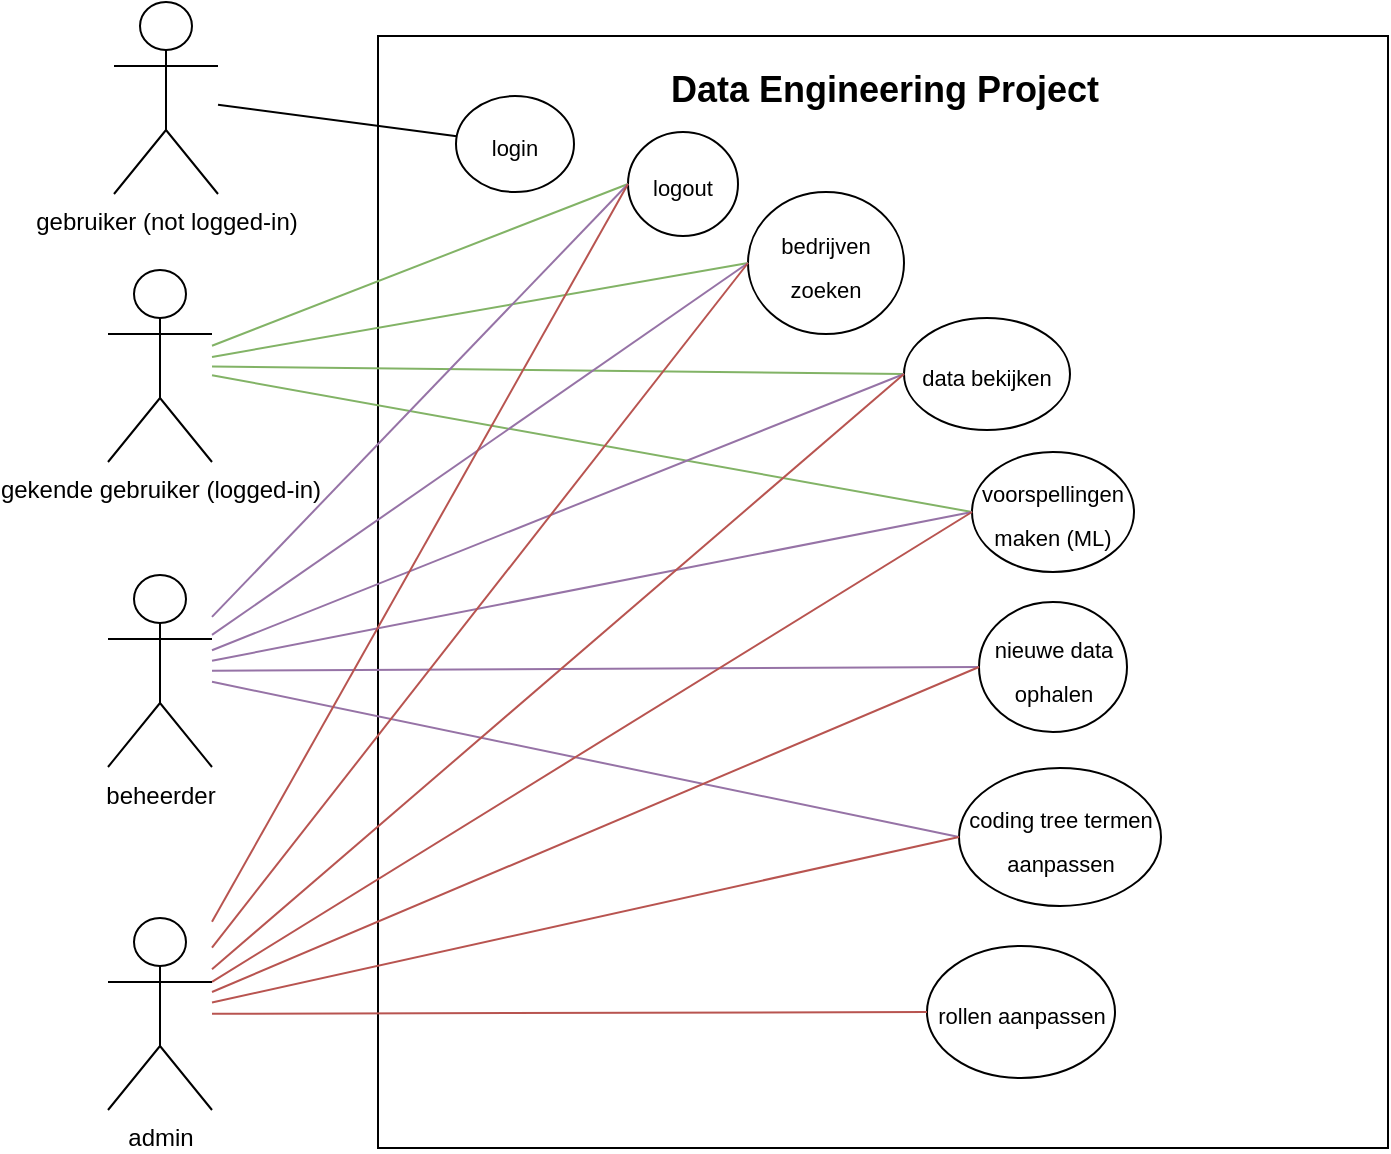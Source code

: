 <mxfile version="20.3.0" type="device"><diagram id="Z6uy-m-WRYAHLTuQcKYB" name="Page-1"><mxGraphModel dx="1208" dy="736" grid="0" gridSize="10" guides="1" tooltips="1" connect="1" arrows="1" fold="1" page="0" pageScale="1" pageWidth="850" pageHeight="1100" math="0" shadow="0"><root><mxCell id="0"/><mxCell id="1" parent="0"/><mxCell id="2tnU9UmgPzpgKUI3hO5P-17" style="rounded=0;orthogonalLoop=1;jettySize=auto;html=1;fontSize=11;strokeColor=none;endArrow=none;endFill=0;" parent="1" source="2tnU9UmgPzpgKUI3hO5P-2" target="2tnU9UmgPzpgKUI3hO5P-15" edge="1"><mxGeometry relative="1" as="geometry"/></mxCell><mxCell id="2tnU9UmgPzpgKUI3hO5P-2" value="gebruiker (not logged-in)" style="shape=umlActor;verticalLabelPosition=bottom;verticalAlign=top;html=1;outlineConnect=0;" parent="1" vertex="1"><mxGeometry x="233" y="185" width="52" height="96" as="geometry"/></mxCell><mxCell id="2tnU9UmgPzpgKUI3hO5P-4" value="" style="group;fillColor=none;recursiveResize=0;" parent="1" vertex="1" connectable="0"><mxGeometry x="365" y="202" width="505" height="556" as="geometry"/></mxCell><mxCell id="2tnU9UmgPzpgKUI3hO5P-1" value="" style="rounded=0;whiteSpace=wrap;html=1;recursiveResize=0;" parent="2tnU9UmgPzpgKUI3hO5P-4" vertex="1"><mxGeometry width="505" height="556" as="geometry"/></mxCell><mxCell id="2tnU9UmgPzpgKUI3hO5P-3" value="&lt;b&gt;&lt;font style=&quot;font-size: 18px;&quot;&gt;Data Engineering Project&lt;/font&gt;&lt;/b&gt;" style="text;html=1;align=center;verticalAlign=middle;resizable=0;points=[];autosize=1;strokeColor=none;fillColor=none;" parent="2tnU9UmgPzpgKUI3hO5P-4" vertex="1"><mxGeometry x="136.5" y="10" width="232" height="34" as="geometry"/></mxCell><mxCell id="2tnU9UmgPzpgKUI3hO5P-5" value="&lt;font style=&quot;font-size: 11px;&quot;&gt;logout&lt;/font&gt;" style="ellipse;whiteSpace=wrap;html=1;fontSize=18;" parent="2tnU9UmgPzpgKUI3hO5P-4" vertex="1"><mxGeometry x="125" y="48" width="55" height="52" as="geometry"/></mxCell><mxCell id="2tnU9UmgPzpgKUI3hO5P-16" value="&lt;div style=&quot;&quot;&gt;&lt;span style=&quot;font-size: 11px; background-color: initial;&quot;&gt;bedrijven zoeken&lt;/span&gt;&lt;/div&gt;" style="ellipse;whiteSpace=wrap;html=1;fontSize=18;align=center;" parent="2tnU9UmgPzpgKUI3hO5P-4" vertex="1"><mxGeometry x="185" y="78" width="78" height="71" as="geometry"/></mxCell><mxCell id="2tnU9UmgPzpgKUI3hO5P-15" value="&lt;font style=&quot;font-size: 11px;&quot;&gt;login&lt;/font&gt;" style="ellipse;whiteSpace=wrap;html=1;fontSize=18;" parent="2tnU9UmgPzpgKUI3hO5P-4" vertex="1"><mxGeometry x="39" y="30" width="59" height="48" as="geometry"/></mxCell><mxCell id="2tnU9UmgPzpgKUI3hO5P-13" value="&lt;font style=&quot;font-size: 11px;&quot;&gt;data bekijken&lt;/font&gt;" style="ellipse;whiteSpace=wrap;html=1;fontSize=18;" parent="2tnU9UmgPzpgKUI3hO5P-4" vertex="1"><mxGeometry x="263" y="141" width="83" height="56" as="geometry"/></mxCell><mxCell id="2tnU9UmgPzpgKUI3hO5P-12" value="&lt;font style=&quot;font-size: 11px;&quot;&gt;voorspellingen maken (ML)&lt;/font&gt;" style="ellipse;whiteSpace=wrap;html=1;fontSize=18;" parent="2tnU9UmgPzpgKUI3hO5P-4" vertex="1"><mxGeometry x="297" y="208" width="81" height="60" as="geometry"/></mxCell><mxCell id="2tnU9UmgPzpgKUI3hO5P-11" value="&lt;font style=&quot;font-size: 11px;&quot;&gt;nieuwe data ophalen&lt;/font&gt;" style="ellipse;whiteSpace=wrap;html=1;fontSize=18;" parent="2tnU9UmgPzpgKUI3hO5P-4" vertex="1"><mxGeometry x="300.5" y="283" width="74" height="65" as="geometry"/></mxCell><mxCell id="2tnU9UmgPzpgKUI3hO5P-9" value="&lt;font style=&quot;font-size: 11px;&quot;&gt;rollen aanpassen&lt;/font&gt;" style="ellipse;whiteSpace=wrap;html=1;fontSize=18;" parent="2tnU9UmgPzpgKUI3hO5P-4" vertex="1"><mxGeometry x="274.5" y="455" width="94" height="66" as="geometry"/></mxCell><mxCell id="2tnU9UmgPzpgKUI3hO5P-8" value="&lt;font style=&quot;font-size: 11px;&quot;&gt;coding tree termen aanpassen&lt;/font&gt;" style="ellipse;whiteSpace=wrap;html=1;fontSize=18;" parent="2tnU9UmgPzpgKUI3hO5P-4" vertex="1"><mxGeometry x="290.5" y="366" width="101" height="69" as="geometry"/></mxCell><mxCell id="2tnU9UmgPzpgKUI3hO5P-18" style="edgeStyle=none;rounded=0;orthogonalLoop=1;jettySize=auto;html=1;fontSize=11;endArrow=none;endFill=0;" parent="1" source="2tnU9UmgPzpgKUI3hO5P-2" target="2tnU9UmgPzpgKUI3hO5P-15" edge="1"><mxGeometry relative="1" as="geometry"/></mxCell><mxCell id="2tnU9UmgPzpgKUI3hO5P-22" style="edgeStyle=none;rounded=0;orthogonalLoop=1;jettySize=auto;html=1;entryX=0;entryY=0.5;entryDx=0;entryDy=0;fontSize=11;endArrow=none;endFill=0;fillColor=#d5e8d4;strokeColor=#82b366;" parent="1" source="2tnU9UmgPzpgKUI3hO5P-21" target="2tnU9UmgPzpgKUI3hO5P-5" edge="1"><mxGeometry relative="1" as="geometry"/></mxCell><mxCell id="2tnU9UmgPzpgKUI3hO5P-23" style="edgeStyle=none;rounded=0;orthogonalLoop=1;jettySize=auto;html=1;entryX=0;entryY=0.5;entryDx=0;entryDy=0;fontSize=11;endArrow=none;endFill=0;fillColor=#d5e8d4;strokeColor=#82b366;" parent="1" source="2tnU9UmgPzpgKUI3hO5P-21" target="2tnU9UmgPzpgKUI3hO5P-16" edge="1"><mxGeometry relative="1" as="geometry"/></mxCell><mxCell id="2tnU9UmgPzpgKUI3hO5P-24" style="edgeStyle=none;rounded=0;orthogonalLoop=1;jettySize=auto;html=1;entryX=0;entryY=0.5;entryDx=0;entryDy=0;fontSize=11;endArrow=none;endFill=0;fillColor=#d5e8d4;strokeColor=#82b366;" parent="1" source="2tnU9UmgPzpgKUI3hO5P-21" target="2tnU9UmgPzpgKUI3hO5P-13" edge="1"><mxGeometry relative="1" as="geometry"/></mxCell><mxCell id="2tnU9UmgPzpgKUI3hO5P-36" style="edgeStyle=none;rounded=0;orthogonalLoop=1;jettySize=auto;html=1;entryX=0;entryY=0.5;entryDx=0;entryDy=0;fontSize=11;endArrow=none;endFill=0;fillColor=#d5e8d4;strokeColor=#82b366;" parent="1" source="2tnU9UmgPzpgKUI3hO5P-21" target="2tnU9UmgPzpgKUI3hO5P-12" edge="1"><mxGeometry relative="1" as="geometry"/></mxCell><mxCell id="2tnU9UmgPzpgKUI3hO5P-21" value="gekende gebruiker (logged-in)" style="shape=umlActor;verticalLabelPosition=bottom;verticalAlign=top;html=1;outlineConnect=0;" parent="1" vertex="1"><mxGeometry x="230" y="319" width="52" height="96" as="geometry"/></mxCell><mxCell id="2tnU9UmgPzpgKUI3hO5P-30" style="edgeStyle=none;rounded=0;orthogonalLoop=1;jettySize=auto;html=1;entryX=0;entryY=0.5;entryDx=0;entryDy=0;fontSize=11;endArrow=none;endFill=0;fillColor=#e1d5e7;strokeColor=#9673a6;" parent="1" source="2tnU9UmgPzpgKUI3hO5P-27" target="2tnU9UmgPzpgKUI3hO5P-5" edge="1"><mxGeometry relative="1" as="geometry"/></mxCell><mxCell id="2tnU9UmgPzpgKUI3hO5P-31" style="edgeStyle=none;rounded=0;orthogonalLoop=1;jettySize=auto;html=1;entryX=0;entryY=0.5;entryDx=0;entryDy=0;fontSize=11;endArrow=none;endFill=0;fillColor=#e1d5e7;strokeColor=#9673a6;" parent="1" source="2tnU9UmgPzpgKUI3hO5P-27" target="2tnU9UmgPzpgKUI3hO5P-16" edge="1"><mxGeometry relative="1" as="geometry"/></mxCell><mxCell id="2tnU9UmgPzpgKUI3hO5P-32" style="edgeStyle=none;rounded=0;orthogonalLoop=1;jettySize=auto;html=1;entryX=0;entryY=0.5;entryDx=0;entryDy=0;fontSize=11;endArrow=none;endFill=0;fillColor=#e1d5e7;strokeColor=#9673a6;" parent="1" source="2tnU9UmgPzpgKUI3hO5P-27" target="2tnU9UmgPzpgKUI3hO5P-13" edge="1"><mxGeometry relative="1" as="geometry"/></mxCell><mxCell id="2tnU9UmgPzpgKUI3hO5P-33" style="edgeStyle=none;rounded=0;orthogonalLoop=1;jettySize=auto;html=1;entryX=0;entryY=0.5;entryDx=0;entryDy=0;fontSize=11;endArrow=none;endFill=0;fillColor=#e1d5e7;strokeColor=#9673a6;" parent="1" source="2tnU9UmgPzpgKUI3hO5P-27" target="2tnU9UmgPzpgKUI3hO5P-12" edge="1"><mxGeometry relative="1" as="geometry"/></mxCell><mxCell id="2tnU9UmgPzpgKUI3hO5P-34" style="edgeStyle=none;rounded=0;orthogonalLoop=1;jettySize=auto;html=1;entryX=0;entryY=0.5;entryDx=0;entryDy=0;fontSize=11;endArrow=none;endFill=0;fillColor=#e1d5e7;strokeColor=#9673a6;" parent="1" source="2tnU9UmgPzpgKUI3hO5P-27" target="2tnU9UmgPzpgKUI3hO5P-11" edge="1"><mxGeometry relative="1" as="geometry"/></mxCell><mxCell id="2tnU9UmgPzpgKUI3hO5P-35" style="edgeStyle=none;rounded=0;orthogonalLoop=1;jettySize=auto;html=1;entryX=0;entryY=0.5;entryDx=0;entryDy=0;fontSize=11;endArrow=none;endFill=0;fillColor=#e1d5e7;strokeColor=#9673a6;" parent="1" source="2tnU9UmgPzpgKUI3hO5P-27" target="2tnU9UmgPzpgKUI3hO5P-8" edge="1"><mxGeometry relative="1" as="geometry"/></mxCell><mxCell id="2tnU9UmgPzpgKUI3hO5P-27" value="beheerder" style="shape=umlActor;verticalLabelPosition=bottom;verticalAlign=top;html=1;outlineConnect=0;" parent="1" vertex="1"><mxGeometry x="230" y="471.5" width="52" height="96" as="geometry"/></mxCell><mxCell id="2tnU9UmgPzpgKUI3hO5P-39" style="edgeStyle=none;rounded=0;orthogonalLoop=1;jettySize=auto;html=1;entryX=0;entryY=0.5;entryDx=0;entryDy=0;fontSize=11;endArrow=none;endFill=0;fillColor=#f8cecc;strokeColor=#b85450;" parent="1" source="2tnU9UmgPzpgKUI3hO5P-38" target="2tnU9UmgPzpgKUI3hO5P-5" edge="1"><mxGeometry relative="1" as="geometry"/></mxCell><mxCell id="2tnU9UmgPzpgKUI3hO5P-40" style="edgeStyle=none;rounded=0;orthogonalLoop=1;jettySize=auto;html=1;entryX=0;entryY=0.5;entryDx=0;entryDy=0;fontSize=11;endArrow=none;endFill=0;fillColor=#f8cecc;strokeColor=#b85450;" parent="1" source="2tnU9UmgPzpgKUI3hO5P-38" target="2tnU9UmgPzpgKUI3hO5P-16" edge="1"><mxGeometry relative="1" as="geometry"/></mxCell><mxCell id="2tnU9UmgPzpgKUI3hO5P-41" style="edgeStyle=none;rounded=0;orthogonalLoop=1;jettySize=auto;html=1;entryX=0;entryY=0.5;entryDx=0;entryDy=0;fontSize=11;endArrow=none;endFill=0;fillColor=#f8cecc;strokeColor=#b85450;" parent="1" source="2tnU9UmgPzpgKUI3hO5P-38" target="2tnU9UmgPzpgKUI3hO5P-12" edge="1"><mxGeometry relative="1" as="geometry"/></mxCell><mxCell id="2tnU9UmgPzpgKUI3hO5P-42" style="edgeStyle=none;rounded=0;orthogonalLoop=1;jettySize=auto;html=1;entryX=0;entryY=0.5;entryDx=0;entryDy=0;fontSize=11;endArrow=none;endFill=0;fillColor=#f8cecc;strokeColor=#b85450;" parent="1" source="2tnU9UmgPzpgKUI3hO5P-38" target="2tnU9UmgPzpgKUI3hO5P-13" edge="1"><mxGeometry relative="1" as="geometry"/></mxCell><mxCell id="2tnU9UmgPzpgKUI3hO5P-43" style="edgeStyle=none;rounded=0;orthogonalLoop=1;jettySize=auto;html=1;entryX=0;entryY=0.5;entryDx=0;entryDy=0;fontSize=11;endArrow=none;endFill=0;fillColor=#f8cecc;strokeColor=#b85450;" parent="1" source="2tnU9UmgPzpgKUI3hO5P-38" target="2tnU9UmgPzpgKUI3hO5P-11" edge="1"><mxGeometry relative="1" as="geometry"/></mxCell><mxCell id="2tnU9UmgPzpgKUI3hO5P-44" style="edgeStyle=none;rounded=0;orthogonalLoop=1;jettySize=auto;html=1;entryX=0;entryY=0.5;entryDx=0;entryDy=0;fontSize=11;endArrow=none;endFill=0;fillColor=#f8cecc;strokeColor=#b85450;" parent="1" source="2tnU9UmgPzpgKUI3hO5P-38" target="2tnU9UmgPzpgKUI3hO5P-8" edge="1"><mxGeometry relative="1" as="geometry"/></mxCell><mxCell id="2tnU9UmgPzpgKUI3hO5P-45" style="edgeStyle=none;rounded=0;orthogonalLoop=1;jettySize=auto;html=1;entryX=0;entryY=0.5;entryDx=0;entryDy=0;fontSize=11;endArrow=none;endFill=0;fillColor=#f8cecc;strokeColor=#b85450;" parent="1" source="2tnU9UmgPzpgKUI3hO5P-38" target="2tnU9UmgPzpgKUI3hO5P-9" edge="1"><mxGeometry relative="1" as="geometry"/></mxCell><mxCell id="2tnU9UmgPzpgKUI3hO5P-38" value="admin" style="shape=umlActor;verticalLabelPosition=bottom;verticalAlign=top;html=1;outlineConnect=0;" parent="1" vertex="1"><mxGeometry x="230" y="643" width="52" height="96" as="geometry"/></mxCell></root></mxGraphModel></diagram></mxfile>